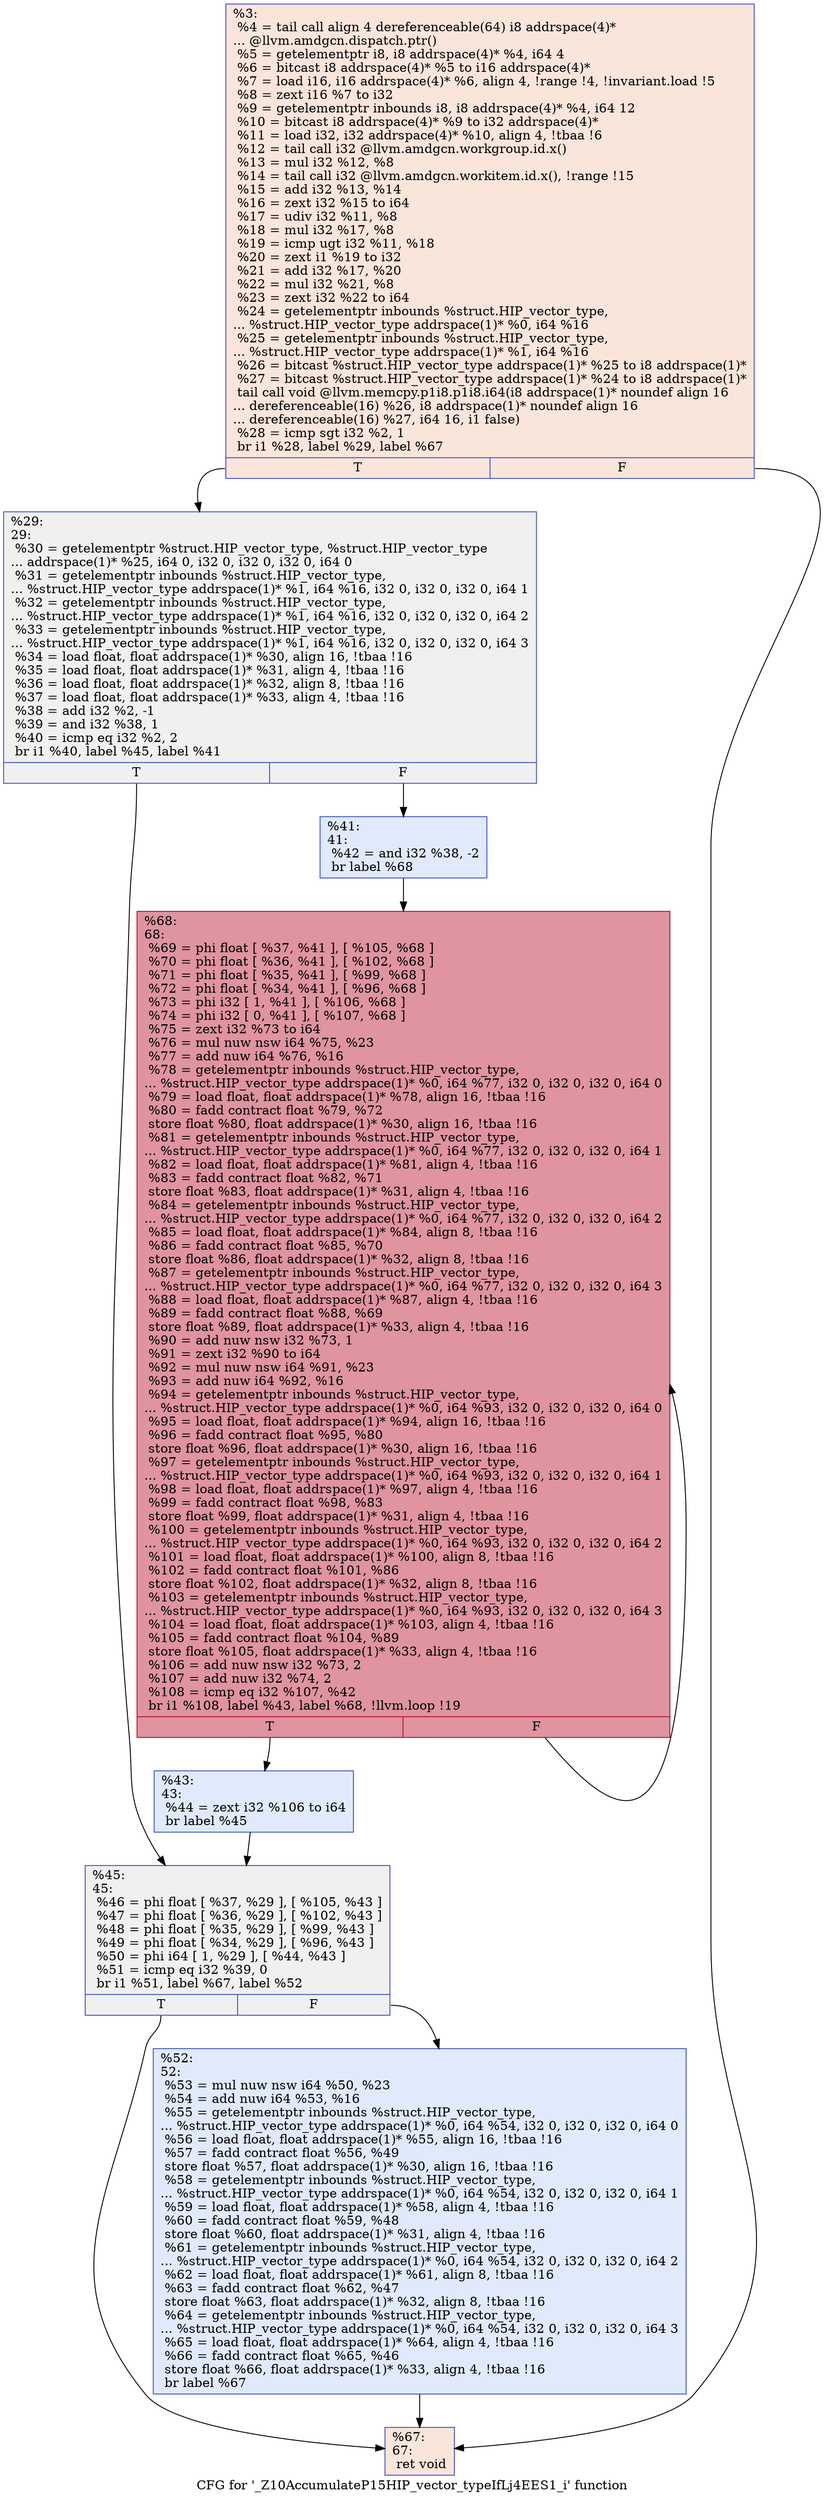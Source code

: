 digraph "CFG for '_Z10AccumulateP15HIP_vector_typeIfLj4EES1_i' function" {
	label="CFG for '_Z10AccumulateP15HIP_vector_typeIfLj4EES1_i' function";

	Node0x52106e0 [shape=record,color="#3d50c3ff", style=filled, fillcolor="#f4c5ad70",label="{%3:\l  %4 = tail call align 4 dereferenceable(64) i8 addrspace(4)*\l... @llvm.amdgcn.dispatch.ptr()\l  %5 = getelementptr i8, i8 addrspace(4)* %4, i64 4\l  %6 = bitcast i8 addrspace(4)* %5 to i16 addrspace(4)*\l  %7 = load i16, i16 addrspace(4)* %6, align 4, !range !4, !invariant.load !5\l  %8 = zext i16 %7 to i32\l  %9 = getelementptr inbounds i8, i8 addrspace(4)* %4, i64 12\l  %10 = bitcast i8 addrspace(4)* %9 to i32 addrspace(4)*\l  %11 = load i32, i32 addrspace(4)* %10, align 4, !tbaa !6\l  %12 = tail call i32 @llvm.amdgcn.workgroup.id.x()\l  %13 = mul i32 %12, %8\l  %14 = tail call i32 @llvm.amdgcn.workitem.id.x(), !range !15\l  %15 = add i32 %13, %14\l  %16 = zext i32 %15 to i64\l  %17 = udiv i32 %11, %8\l  %18 = mul i32 %17, %8\l  %19 = icmp ugt i32 %11, %18\l  %20 = zext i1 %19 to i32\l  %21 = add i32 %17, %20\l  %22 = mul i32 %21, %8\l  %23 = zext i32 %22 to i64\l  %24 = getelementptr inbounds %struct.HIP_vector_type,\l... %struct.HIP_vector_type addrspace(1)* %0, i64 %16\l  %25 = getelementptr inbounds %struct.HIP_vector_type,\l... %struct.HIP_vector_type addrspace(1)* %1, i64 %16\l  %26 = bitcast %struct.HIP_vector_type addrspace(1)* %25 to i8 addrspace(1)*\l  %27 = bitcast %struct.HIP_vector_type addrspace(1)* %24 to i8 addrspace(1)*\l  tail call void @llvm.memcpy.p1i8.p1i8.i64(i8 addrspace(1)* noundef align 16\l... dereferenceable(16) %26, i8 addrspace(1)* noundef align 16\l... dereferenceable(16) %27, i64 16, i1 false)\l  %28 = icmp sgt i32 %2, 1\l  br i1 %28, label %29, label %67\l|{<s0>T|<s1>F}}"];
	Node0x52106e0:s0 -> Node0x5216170;
	Node0x52106e0:s1 -> Node0x5216200;
	Node0x5216170 [shape=record,color="#3d50c3ff", style=filled, fillcolor="#dedcdb70",label="{%29:\l29:                                               \l  %30 = getelementptr %struct.HIP_vector_type, %struct.HIP_vector_type\l... addrspace(1)* %25, i64 0, i32 0, i32 0, i32 0, i64 0\l  %31 = getelementptr inbounds %struct.HIP_vector_type,\l... %struct.HIP_vector_type addrspace(1)* %1, i64 %16, i32 0, i32 0, i32 0, i64 1\l  %32 = getelementptr inbounds %struct.HIP_vector_type,\l... %struct.HIP_vector_type addrspace(1)* %1, i64 %16, i32 0, i32 0, i32 0, i64 2\l  %33 = getelementptr inbounds %struct.HIP_vector_type,\l... %struct.HIP_vector_type addrspace(1)* %1, i64 %16, i32 0, i32 0, i32 0, i64 3\l  %34 = load float, float addrspace(1)* %30, align 16, !tbaa !16\l  %35 = load float, float addrspace(1)* %31, align 4, !tbaa !16\l  %36 = load float, float addrspace(1)* %32, align 8, !tbaa !16\l  %37 = load float, float addrspace(1)* %33, align 4, !tbaa !16\l  %38 = add i32 %2, -1\l  %39 = and i32 %38, 1\l  %40 = icmp eq i32 %2, 2\l  br i1 %40, label %45, label %41\l|{<s0>T|<s1>F}}"];
	Node0x5216170:s0 -> Node0x52174a0;
	Node0x5216170:s1 -> Node0x5217530;
	Node0x5217530 [shape=record,color="#3d50c3ff", style=filled, fillcolor="#b9d0f970",label="{%41:\l41:                                               \l  %42 = and i32 %38, -2\l  br label %68\l}"];
	Node0x5217530 -> Node0x5217730;
	Node0x52177f0 [shape=record,color="#3d50c3ff", style=filled, fillcolor="#b9d0f970",label="{%43:\l43:                                               \l  %44 = zext i32 %106 to i64\l  br label %45\l}"];
	Node0x52177f0 -> Node0x52174a0;
	Node0x52174a0 [shape=record,color="#3d50c3ff", style=filled, fillcolor="#dedcdb70",label="{%45:\l45:                                               \l  %46 = phi float [ %37, %29 ], [ %105, %43 ]\l  %47 = phi float [ %36, %29 ], [ %102, %43 ]\l  %48 = phi float [ %35, %29 ], [ %99, %43 ]\l  %49 = phi float [ %34, %29 ], [ %96, %43 ]\l  %50 = phi i64 [ 1, %29 ], [ %44, %43 ]\l  %51 = icmp eq i32 %39, 0\l  br i1 %51, label %67, label %52\l|{<s0>T|<s1>F}}"];
	Node0x52174a0:s0 -> Node0x5216200;
	Node0x52174a0:s1 -> Node0x5217f10;
	Node0x5217f10 [shape=record,color="#3d50c3ff", style=filled, fillcolor="#b9d0f970",label="{%52:\l52:                                               \l  %53 = mul nuw nsw i64 %50, %23\l  %54 = add nuw i64 %53, %16\l  %55 = getelementptr inbounds %struct.HIP_vector_type,\l... %struct.HIP_vector_type addrspace(1)* %0, i64 %54, i32 0, i32 0, i32 0, i64 0\l  %56 = load float, float addrspace(1)* %55, align 16, !tbaa !16\l  %57 = fadd contract float %56, %49\l  store float %57, float addrspace(1)* %30, align 16, !tbaa !16\l  %58 = getelementptr inbounds %struct.HIP_vector_type,\l... %struct.HIP_vector_type addrspace(1)* %0, i64 %54, i32 0, i32 0, i32 0, i64 1\l  %59 = load float, float addrspace(1)* %58, align 4, !tbaa !16\l  %60 = fadd contract float %59, %48\l  store float %60, float addrspace(1)* %31, align 4, !tbaa !16\l  %61 = getelementptr inbounds %struct.HIP_vector_type,\l... %struct.HIP_vector_type addrspace(1)* %0, i64 %54, i32 0, i32 0, i32 0, i64 2\l  %62 = load float, float addrspace(1)* %61, align 8, !tbaa !16\l  %63 = fadd contract float %62, %47\l  store float %63, float addrspace(1)* %32, align 8, !tbaa !16\l  %64 = getelementptr inbounds %struct.HIP_vector_type,\l... %struct.HIP_vector_type addrspace(1)* %0, i64 %54, i32 0, i32 0, i32 0, i64 3\l  %65 = load float, float addrspace(1)* %64, align 4, !tbaa !16\l  %66 = fadd contract float %65, %46\l  store float %66, float addrspace(1)* %33, align 4, !tbaa !16\l  br label %67\l}"];
	Node0x5217f10 -> Node0x5216200;
	Node0x5216200 [shape=record,color="#3d50c3ff", style=filled, fillcolor="#f4c5ad70",label="{%67:\l67:                                               \l  ret void\l}"];
	Node0x5217730 [shape=record,color="#b70d28ff", style=filled, fillcolor="#b70d2870",label="{%68:\l68:                                               \l  %69 = phi float [ %37, %41 ], [ %105, %68 ]\l  %70 = phi float [ %36, %41 ], [ %102, %68 ]\l  %71 = phi float [ %35, %41 ], [ %99, %68 ]\l  %72 = phi float [ %34, %41 ], [ %96, %68 ]\l  %73 = phi i32 [ 1, %41 ], [ %106, %68 ]\l  %74 = phi i32 [ 0, %41 ], [ %107, %68 ]\l  %75 = zext i32 %73 to i64\l  %76 = mul nuw nsw i64 %75, %23\l  %77 = add nuw i64 %76, %16\l  %78 = getelementptr inbounds %struct.HIP_vector_type,\l... %struct.HIP_vector_type addrspace(1)* %0, i64 %77, i32 0, i32 0, i32 0, i64 0\l  %79 = load float, float addrspace(1)* %78, align 16, !tbaa !16\l  %80 = fadd contract float %79, %72\l  store float %80, float addrspace(1)* %30, align 16, !tbaa !16\l  %81 = getelementptr inbounds %struct.HIP_vector_type,\l... %struct.HIP_vector_type addrspace(1)* %0, i64 %77, i32 0, i32 0, i32 0, i64 1\l  %82 = load float, float addrspace(1)* %81, align 4, !tbaa !16\l  %83 = fadd contract float %82, %71\l  store float %83, float addrspace(1)* %31, align 4, !tbaa !16\l  %84 = getelementptr inbounds %struct.HIP_vector_type,\l... %struct.HIP_vector_type addrspace(1)* %0, i64 %77, i32 0, i32 0, i32 0, i64 2\l  %85 = load float, float addrspace(1)* %84, align 8, !tbaa !16\l  %86 = fadd contract float %85, %70\l  store float %86, float addrspace(1)* %32, align 8, !tbaa !16\l  %87 = getelementptr inbounds %struct.HIP_vector_type,\l... %struct.HIP_vector_type addrspace(1)* %0, i64 %77, i32 0, i32 0, i32 0, i64 3\l  %88 = load float, float addrspace(1)* %87, align 4, !tbaa !16\l  %89 = fadd contract float %88, %69\l  store float %89, float addrspace(1)* %33, align 4, !tbaa !16\l  %90 = add nuw nsw i32 %73, 1\l  %91 = zext i32 %90 to i64\l  %92 = mul nuw nsw i64 %91, %23\l  %93 = add nuw i64 %92, %16\l  %94 = getelementptr inbounds %struct.HIP_vector_type,\l... %struct.HIP_vector_type addrspace(1)* %0, i64 %93, i32 0, i32 0, i32 0, i64 0\l  %95 = load float, float addrspace(1)* %94, align 16, !tbaa !16\l  %96 = fadd contract float %95, %80\l  store float %96, float addrspace(1)* %30, align 16, !tbaa !16\l  %97 = getelementptr inbounds %struct.HIP_vector_type,\l... %struct.HIP_vector_type addrspace(1)* %0, i64 %93, i32 0, i32 0, i32 0, i64 1\l  %98 = load float, float addrspace(1)* %97, align 4, !tbaa !16\l  %99 = fadd contract float %98, %83\l  store float %99, float addrspace(1)* %31, align 4, !tbaa !16\l  %100 = getelementptr inbounds %struct.HIP_vector_type,\l... %struct.HIP_vector_type addrspace(1)* %0, i64 %93, i32 0, i32 0, i32 0, i64 2\l  %101 = load float, float addrspace(1)* %100, align 8, !tbaa !16\l  %102 = fadd contract float %101, %86\l  store float %102, float addrspace(1)* %32, align 8, !tbaa !16\l  %103 = getelementptr inbounds %struct.HIP_vector_type,\l... %struct.HIP_vector_type addrspace(1)* %0, i64 %93, i32 0, i32 0, i32 0, i64 3\l  %104 = load float, float addrspace(1)* %103, align 4, !tbaa !16\l  %105 = fadd contract float %104, %89\l  store float %105, float addrspace(1)* %33, align 4, !tbaa !16\l  %106 = add nuw nsw i32 %73, 2\l  %107 = add nuw i32 %74, 2\l  %108 = icmp eq i32 %107, %42\l  br i1 %108, label %43, label %68, !llvm.loop !19\l|{<s0>T|<s1>F}}"];
	Node0x5217730:s0 -> Node0x52177f0;
	Node0x5217730:s1 -> Node0x5217730;
}
